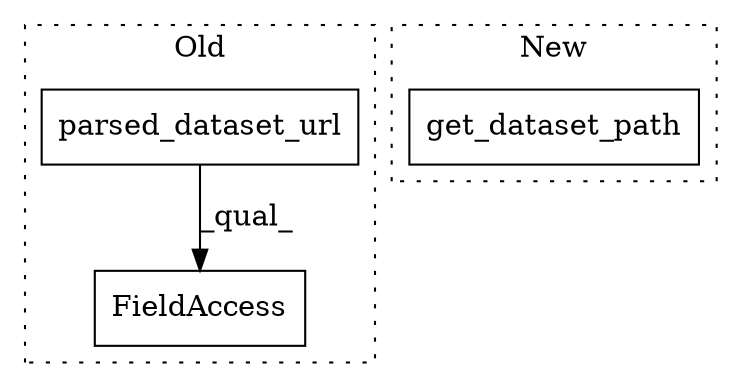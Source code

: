 digraph G {
subgraph cluster0 {
1 [label="parsed_dataset_url" a="32" s="10321" l="20" shape="box"];
3 [label="FieldAccess" a="22" s="10312" l="34" shape="box"];
label = "Old";
style="dotted";
}
subgraph cluster1 {
2 [label="get_dataset_path" a="32" s="10314" l="18" shape="box"];
label = "New";
style="dotted";
}
1 -> 3 [label="_qual_"];
}